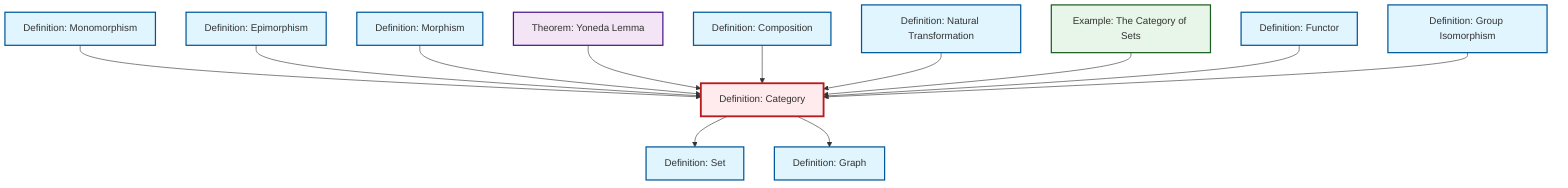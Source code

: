 graph TD
    classDef definition fill:#e1f5fe,stroke:#01579b,stroke-width:2px
    classDef theorem fill:#f3e5f5,stroke:#4a148c,stroke-width:2px
    classDef axiom fill:#fff3e0,stroke:#e65100,stroke-width:2px
    classDef example fill:#e8f5e9,stroke:#1b5e20,stroke-width:2px
    classDef current fill:#ffebee,stroke:#b71c1c,stroke-width:3px
    thm-yoneda["Theorem: Yoneda Lemma"]:::theorem
    def-epimorphism["Definition: Epimorphism"]:::definition
    def-category["Definition: Category"]:::definition
    def-set["Definition: Set"]:::definition
    def-graph["Definition: Graph"]:::definition
    def-natural-transformation["Definition: Natural Transformation"]:::definition
    def-composition["Definition: Composition"]:::definition
    def-isomorphism["Definition: Group Isomorphism"]:::definition
    def-morphism["Definition: Morphism"]:::definition
    ex-set-category["Example: The Category of Sets"]:::example
    def-functor["Definition: Functor"]:::definition
    def-monomorphism["Definition: Monomorphism"]:::definition
    def-category --> def-set
    def-monomorphism --> def-category
    def-epimorphism --> def-category
    def-category --> def-graph
    def-morphism --> def-category
    thm-yoneda --> def-category
    def-composition --> def-category
    def-natural-transformation --> def-category
    ex-set-category --> def-category
    def-functor --> def-category
    def-isomorphism --> def-category
    class def-category current